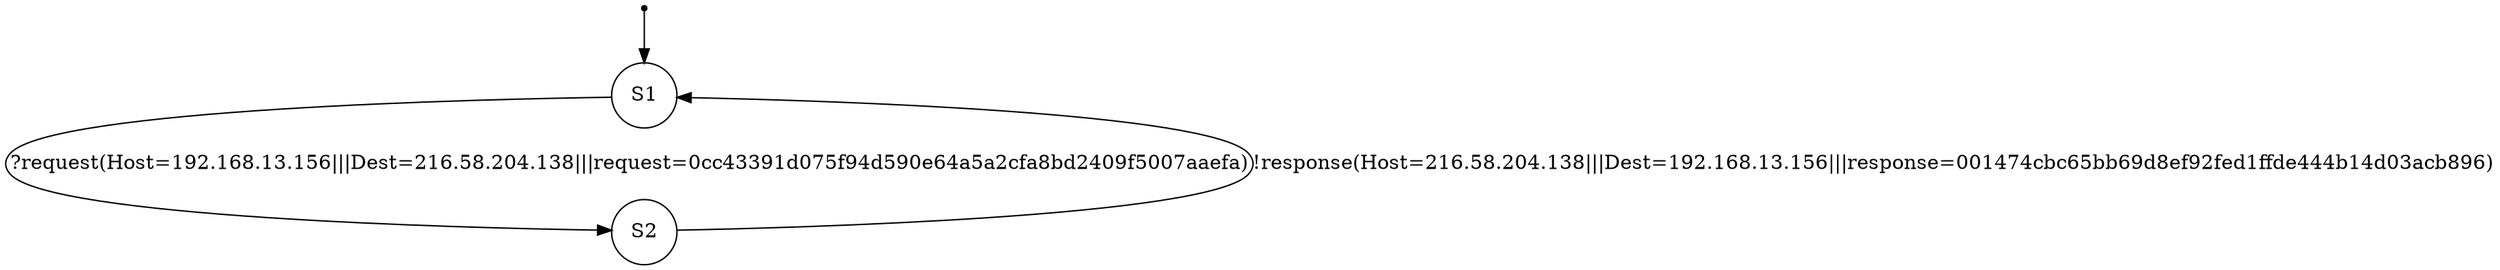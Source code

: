 digraph LTS {
S00[shape=point]
S1[label=S1,shape=circle];
S2[label=S2,shape=circle];
S00 -> S1
S1 -> S2[label ="?request(Host=192.168.13.156|||Dest=216.58.204.138|||request=0cc43391d075f94d590e64a5a2cfa8bd2409f5007aaefa)"];
S2 -> S1[label ="!response(Host=216.58.204.138|||Dest=192.168.13.156|||response=001474cbc65bb69d8ef92fed1ffde444b14d03acb896)"];
}
